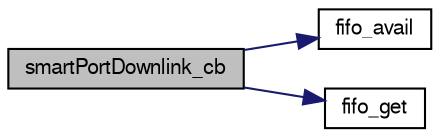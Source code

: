 digraph "smartPortDownlink_cb"
{
  edge [fontname="FreeSans",fontsize="10",labelfontname="FreeSans",labelfontsize="10"];
  node [fontname="FreeSans",fontsize="10",shape=record];
  rankdir="LR";
  Node1 [label="smartPortDownlink_cb",height=0.2,width=0.4,color="black", fillcolor="grey75", style="filled", fontcolor="black"];
  Node1 -> Node2 [color="midnightblue",fontsize="10",style="solid",fontname="FreeSans"];
  Node2 [label="fifo_avail",height=0.2,width=0.4,color="black", fillcolor="white", style="filled",URL="$frsky__x_8c.html#a84f023b865546e5a8433a00db4f06972"];
  Node1 -> Node3 [color="midnightblue",fontsize="10",style="solid",fontname="FreeSans"];
  Node3 [label="fifo_get",height=0.2,width=0.4,color="black", fillcolor="white", style="filled",URL="$frsky__x_8c.html#af7c4a574284a673dbccf3346e072ba50"];
}
